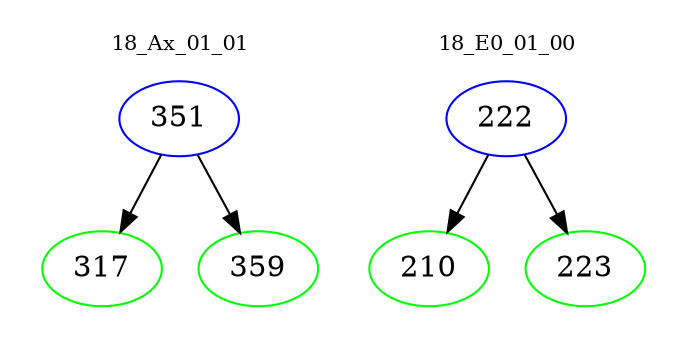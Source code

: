 digraph{
subgraph cluster_0 {
color = white
label = "18_Ax_01_01";
fontsize=10;
T0_351 [label="351", color="blue"]
T0_351 -> T0_317 [color="black"]
T0_317 [label="317", color="green"]
T0_351 -> T0_359 [color="black"]
T0_359 [label="359", color="green"]
}
subgraph cluster_1 {
color = white
label = "18_E0_01_00";
fontsize=10;
T1_222 [label="222", color="blue"]
T1_222 -> T1_210 [color="black"]
T1_210 [label="210", color="green"]
T1_222 -> T1_223 [color="black"]
T1_223 [label="223", color="green"]
}
}

